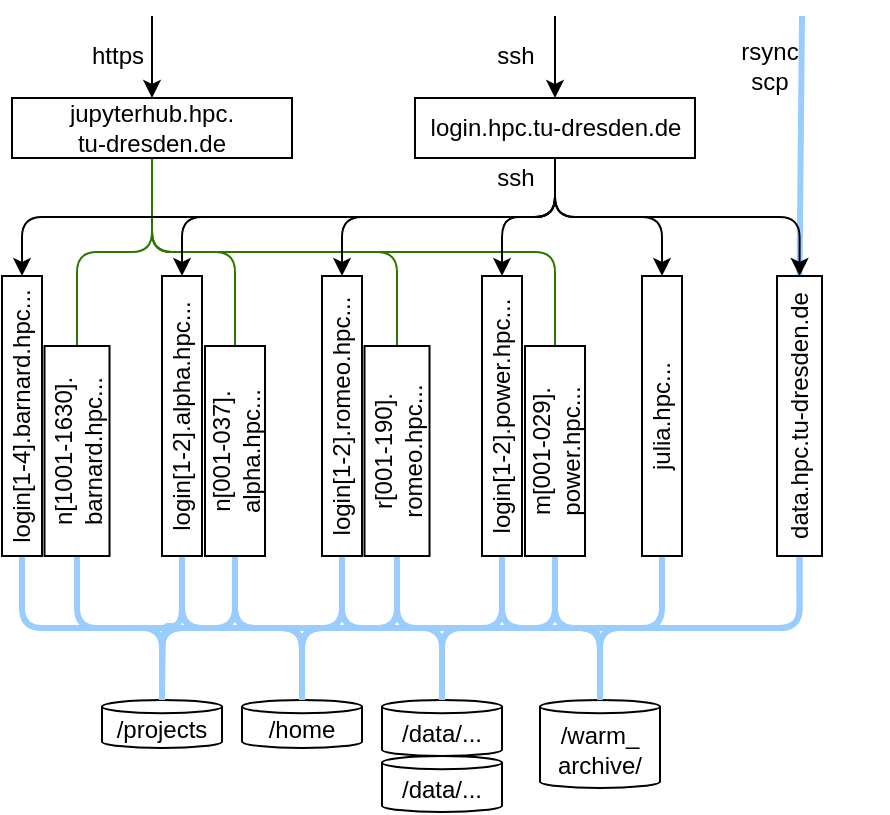 <mxfile version="20.8.16" type="device"><diagram name="Seite-1" id="tXkwnWAt3AUjisLzzv1-"><mxGraphModel dx="1181" dy="693" grid="1" gridSize="10" guides="1" tooltips="1" connect="1" arrows="1" fold="1" page="1" pageScale="1" pageWidth="1169" pageHeight="827" math="0" shadow="0"><root><mxCell id="0"/><mxCell id="1" parent="0"/><mxCell id="OZxgZgig3jObRURa0Q5L-88" value="" style="endArrow=none;html=1;rounded=1;strokeColor=#99CCFF;strokeWidth=3;exitX=1;exitY=0.5;exitDx=0;exitDy=0;fillColor=#1ba1e2;" edge="1" parent="1" source="OZxgZgig3jObRURa0Q5L-20"><mxGeometry width="50" height="50" relative="1" as="geometry"><mxPoint x="598.46" y="140" as="sourcePoint"/><mxPoint x="600" y="50" as="targetPoint"/></mxGeometry></mxCell><mxCell id="OZxgZgig3jObRURa0Q5L-78" style="edgeStyle=orthogonalEdgeStyle;rounded=1;orthogonalLoop=1;jettySize=auto;html=1;exitX=0.5;exitY=1;exitDx=0;exitDy=0;strokeColor=#2D7600;strokeWidth=1;startArrow=none;startFill=0;endArrow=none;endFill=0;fillColor=#60a917;" edge="1" parent="1" source="OZxgZgig3jObRURa0Q5L-75" target="OZxgZgig3jObRURa0Q5L-35"><mxGeometry relative="1" as="geometry"/></mxCell><mxCell id="OZxgZgig3jObRURa0Q5L-79" style="edgeStyle=orthogonalEdgeStyle;rounded=1;orthogonalLoop=1;jettySize=auto;html=1;exitX=0.5;exitY=1;exitDx=0;exitDy=0;strokeColor=#2D7600;strokeWidth=1;startArrow=none;startFill=0;endArrow=none;endFill=0;fillColor=#60a917;" edge="1" parent="1" source="OZxgZgig3jObRURa0Q5L-75" target="OZxgZgig3jObRURa0Q5L-36"><mxGeometry relative="1" as="geometry"/></mxCell><mxCell id="OZxgZgig3jObRURa0Q5L-80" style="edgeStyle=orthogonalEdgeStyle;rounded=1;orthogonalLoop=1;jettySize=auto;html=1;exitX=0.5;exitY=1;exitDx=0;exitDy=0;strokeColor=#2D7600;strokeWidth=1;startArrow=none;startFill=0;endArrow=none;endFill=0;fillColor=#60a917;" edge="1" parent="1" source="OZxgZgig3jObRURa0Q5L-75" target="OZxgZgig3jObRURa0Q5L-33"><mxGeometry relative="1" as="geometry"/></mxCell><mxCell id="OZxgZgig3jObRURa0Q5L-81" style="edgeStyle=orthogonalEdgeStyle;rounded=1;orthogonalLoop=1;jettySize=auto;html=1;exitX=0.5;exitY=1;exitDx=0;exitDy=0;entryX=1;entryY=0.5;entryDx=0;entryDy=0;strokeColor=#2D7600;strokeWidth=1;startArrow=none;startFill=0;endArrow=none;endFill=0;fillColor=#60a917;" edge="1" parent="1" source="OZxgZgig3jObRURa0Q5L-75" target="OZxgZgig3jObRURa0Q5L-34"><mxGeometry relative="1" as="geometry"/></mxCell><mxCell id="OZxgZgig3jObRURa0Q5L-63" value="/data/..." style="shape=cylinder3;whiteSpace=wrap;html=1;boundedLbl=1;backgroundOutline=1;size=3.31;" vertex="1" parent="1"><mxGeometry x="390" y="420" width="60" height="28" as="geometry"/></mxCell><mxCell id="OZxgZgig3jObRURa0Q5L-21" style="edgeStyle=orthogonalEdgeStyle;rounded=1;orthogonalLoop=1;jettySize=auto;html=1;exitX=0.5;exitY=1;exitDx=0;exitDy=0;entryX=1;entryY=0.5;entryDx=0;entryDy=0;strokeWidth=1;" edge="1" parent="1" source="OZxgZgig3jObRURa0Q5L-1" target="OZxgZgig3jObRURa0Q5L-2"><mxGeometry relative="1" as="geometry"/></mxCell><mxCell id="OZxgZgig3jObRURa0Q5L-22" style="edgeStyle=orthogonalEdgeStyle;rounded=1;orthogonalLoop=1;jettySize=auto;html=1;exitX=0.5;exitY=1;exitDx=0;exitDy=0;entryX=1;entryY=0.5;entryDx=0;entryDy=0;strokeWidth=1;" edge="1" parent="1" source="OZxgZgig3jObRURa0Q5L-1" target="OZxgZgig3jObRURa0Q5L-3"><mxGeometry relative="1" as="geometry"/></mxCell><mxCell id="OZxgZgig3jObRURa0Q5L-23" style="edgeStyle=orthogonalEdgeStyle;rounded=1;orthogonalLoop=1;jettySize=auto;html=1;exitX=0.5;exitY=1;exitDx=0;exitDy=0;entryX=1;entryY=0.5;entryDx=0;entryDy=0;strokeWidth=1;" edge="1" parent="1" source="OZxgZgig3jObRURa0Q5L-1" target="OZxgZgig3jObRURa0Q5L-4"><mxGeometry relative="1" as="geometry"/></mxCell><mxCell id="OZxgZgig3jObRURa0Q5L-24" style="edgeStyle=orthogonalEdgeStyle;rounded=1;orthogonalLoop=1;jettySize=auto;html=1;exitX=0.5;exitY=1;exitDx=0;exitDy=0;entryX=1;entryY=0.5;entryDx=0;entryDy=0;strokeWidth=1;" edge="1" parent="1" source="OZxgZgig3jObRURa0Q5L-1" target="OZxgZgig3jObRURa0Q5L-5"><mxGeometry relative="1" as="geometry"/></mxCell><mxCell id="OZxgZgig3jObRURa0Q5L-25" style="edgeStyle=orthogonalEdgeStyle;rounded=1;orthogonalLoop=1;jettySize=auto;html=1;exitX=0.5;exitY=1;exitDx=0;exitDy=0;entryX=1;entryY=0.5;entryDx=0;entryDy=0;strokeWidth=1;" edge="1" parent="1" source="OZxgZgig3jObRURa0Q5L-1" target="OZxgZgig3jObRURa0Q5L-6"><mxGeometry relative="1" as="geometry"/></mxCell><mxCell id="OZxgZgig3jObRURa0Q5L-38" style="edgeStyle=orthogonalEdgeStyle;rounded=1;orthogonalLoop=1;jettySize=auto;html=1;exitX=0.5;exitY=1;exitDx=0;exitDy=0;strokeWidth=1;" edge="1" parent="1" source="OZxgZgig3jObRURa0Q5L-1" target="OZxgZgig3jObRURa0Q5L-20"><mxGeometry relative="1" as="geometry"/></mxCell><mxCell id="OZxgZgig3jObRURa0Q5L-1" value="login.hpc.tu-dresden.de" style="rounded=0;whiteSpace=wrap;html=1;" vertex="1" parent="1"><mxGeometry x="406.5" y="91" width="140" height="30" as="geometry"/></mxCell><mxCell id="OZxgZgig3jObRURa0Q5L-12" value="ssh" style="text;html=1;strokeColor=none;fillColor=none;align=center;verticalAlign=middle;whiteSpace=wrap;rounded=0;" vertex="1" parent="1"><mxGeometry x="441.5" y="121" width="30" height="20" as="geometry"/></mxCell><mxCell id="OZxgZgig3jObRURa0Q5L-16" value="/projects" style="shape=cylinder3;whiteSpace=wrap;html=1;boundedLbl=1;backgroundOutline=1;size=3.31;" vertex="1" parent="1"><mxGeometry x="250" y="392" width="60" height="24" as="geometry"/></mxCell><mxCell id="OZxgZgig3jObRURa0Q5L-17" value="/home" style="shape=cylinder3;whiteSpace=wrap;html=1;boundedLbl=1;backgroundOutline=1;size=3.31;" vertex="1" parent="1"><mxGeometry x="320" y="392" width="60" height="24" as="geometry"/></mxCell><mxCell id="OZxgZgig3jObRURa0Q5L-18" value="/data/..." style="shape=cylinder3;whiteSpace=wrap;html=1;boundedLbl=1;backgroundOutline=1;size=3.31;" vertex="1" parent="1"><mxGeometry x="390" y="392" width="60" height="28" as="geometry"/></mxCell><mxCell id="OZxgZgig3jObRURa0Q5L-19" value="/warm_&lt;br&gt;archive/" style="shape=cylinder3;whiteSpace=wrap;html=1;boundedLbl=1;backgroundOutline=1;size=3.31;" vertex="1" parent="1"><mxGeometry x="469" y="392" width="60" height="44" as="geometry"/></mxCell><mxCell id="OZxgZgig3jObRURa0Q5L-45" style="edgeStyle=orthogonalEdgeStyle;rounded=1;orthogonalLoop=1;jettySize=auto;html=1;exitX=0;exitY=0.5;exitDx=0;exitDy=0;entryX=0.5;entryY=0;entryDx=0;entryDy=0;entryPerimeter=0;strokeWidth=3;endArrow=none;endFill=0;strokeColor=#99CCFF;" edge="1" parent="1" source="OZxgZgig3jObRURa0Q5L-20" target="OZxgZgig3jObRURa0Q5L-17"><mxGeometry relative="1" as="geometry"/></mxCell><mxCell id="OZxgZgig3jObRURa0Q5L-52" style="edgeStyle=orthogonalEdgeStyle;rounded=1;orthogonalLoop=1;jettySize=auto;html=1;exitX=0;exitY=0.5;exitDx=0;exitDy=0;strokeWidth=3;endArrow=none;endFill=0;strokeColor=#99CCFF;" edge="1" parent="1" source="OZxgZgig3jObRURa0Q5L-20" target="OZxgZgig3jObRURa0Q5L-19"><mxGeometry relative="1" as="geometry"/></mxCell><mxCell id="OZxgZgig3jObRURa0Q5L-20" value="data.hpc.tu-dresden.de" style="rounded=0;whiteSpace=wrap;html=1;rotation=-90;" vertex="1" parent="1"><mxGeometry x="528.75" y="238.75" width="140" height="22.5" as="geometry"/></mxCell><mxCell id="OZxgZgig3jObRURa0Q5L-26" value="" style="shape=image;verticalLabelPosition=bottom;labelBackgroundColor=default;verticalAlign=top;aspect=fixed;imageAspect=0;image=https://upload.wikimedia.org/wikipedia/commons/3/3a/Slurm_logo.svg;" vertex="1" parent="1"><mxGeometry x="221.23" y="181" width="32.77" height="30" as="geometry"/></mxCell><mxCell id="OZxgZgig3jObRURa0Q5L-56" style="edgeStyle=orthogonalEdgeStyle;rounded=1;orthogonalLoop=1;jettySize=auto;html=1;exitX=0;exitY=0.5;exitDx=0;exitDy=0;entryX=0.5;entryY=0;entryDx=0;entryDy=0;entryPerimeter=0;strokeWidth=3;endArrow=none;endFill=0;strokeColor=#99CCFF;" edge="1" parent="1" source="OZxgZgig3jObRURa0Q5L-2" target="OZxgZgig3jObRURa0Q5L-16"><mxGeometry relative="1" as="geometry"/></mxCell><mxCell id="OZxgZgig3jObRURa0Q5L-2" value="login[1-4].barnard.hpc..." style="rounded=0;whiteSpace=wrap;html=1;rotation=-90;" vertex="1" parent="1"><mxGeometry x="140" y="240" width="140" height="20" as="geometry"/></mxCell><mxCell id="OZxgZgig3jObRURa0Q5L-43" style="edgeStyle=orthogonalEdgeStyle;rounded=1;orthogonalLoop=1;jettySize=auto;html=1;exitX=0;exitY=0.5;exitDx=0;exitDy=0;entryX=0.5;entryY=0;entryDx=0;entryDy=0;entryPerimeter=0;strokeWidth=3;endArrow=none;endFill=0;strokeColor=#99CCFF;" edge="1" parent="1" source="OZxgZgig3jObRURa0Q5L-3" target="OZxgZgig3jObRURa0Q5L-17"><mxGeometry relative="1" as="geometry"/></mxCell><mxCell id="OZxgZgig3jObRURa0Q5L-62" style="edgeStyle=orthogonalEdgeStyle;rounded=1;orthogonalLoop=1;jettySize=auto;html=1;exitX=0;exitY=0.5;exitDx=0;exitDy=0;strokeWidth=3;endArrow=none;endFill=0;strokeColor=#99CCFF;" edge="1" parent="1" source="OZxgZgig3jObRURa0Q5L-3" target="OZxgZgig3jObRURa0Q5L-17"><mxGeometry relative="1" as="geometry"/></mxCell><mxCell id="OZxgZgig3jObRURa0Q5L-91" style="edgeStyle=orthogonalEdgeStyle;rounded=1;orthogonalLoop=1;jettySize=auto;html=1;exitX=0;exitY=0.5;exitDx=0;exitDy=0;strokeColor=#99CCFF;strokeWidth=3;startArrow=none;startFill=0;endArrow=none;endFill=0;" edge="1" parent="1" source="OZxgZgig3jObRURa0Q5L-3"><mxGeometry relative="1" as="geometry"><mxPoint x="280" y="390" as="targetPoint"/></mxGeometry></mxCell><mxCell id="OZxgZgig3jObRURa0Q5L-3" value="login[1-2].alpha.hpc..." style="rounded=0;whiteSpace=wrap;html=1;rotation=-90;" vertex="1" parent="1"><mxGeometry x="220" y="240" width="140" height="20" as="geometry"/></mxCell><mxCell id="OZxgZgig3jObRURa0Q5L-50" style="edgeStyle=orthogonalEdgeStyle;rounded=1;orthogonalLoop=1;jettySize=auto;html=1;exitX=0;exitY=0.5;exitDx=0;exitDy=0;strokeWidth=3;endArrow=none;endFill=0;strokeColor=#99CCFF;" edge="1" parent="1" source="OZxgZgig3jObRURa0Q5L-4" target="OZxgZgig3jObRURa0Q5L-18"><mxGeometry relative="1" as="geometry"/></mxCell><mxCell id="OZxgZgig3jObRURa0Q5L-55" style="edgeStyle=orthogonalEdgeStyle;rounded=1;orthogonalLoop=1;jettySize=auto;html=1;exitX=0;exitY=0.5;exitDx=0;exitDy=0;entryX=0.5;entryY=0;entryDx=0;entryDy=0;entryPerimeter=0;strokeWidth=3;endArrow=none;endFill=0;strokeColor=#99CCFF;" edge="1" parent="1" source="OZxgZgig3jObRURa0Q5L-4" target="OZxgZgig3jObRURa0Q5L-16"><mxGeometry relative="1" as="geometry"/></mxCell><mxCell id="OZxgZgig3jObRURa0Q5L-4" value="login[1-2].romeo.hpc..." style="rounded=0;whiteSpace=wrap;html=1;rotation=-90;" vertex="1" parent="1"><mxGeometry x="300" y="240" width="140" height="20" as="geometry"/></mxCell><mxCell id="OZxgZgig3jObRURa0Q5L-53" style="edgeStyle=orthogonalEdgeStyle;rounded=1;orthogonalLoop=1;jettySize=auto;html=1;exitX=0;exitY=0.5;exitDx=0;exitDy=0;entryX=0.5;entryY=0;entryDx=0;entryDy=0;entryPerimeter=0;strokeWidth=3;endArrow=none;endFill=0;strokeColor=#99CCFF;" edge="1" parent="1" source="OZxgZgig3jObRURa0Q5L-5" target="OZxgZgig3jObRURa0Q5L-18"><mxGeometry relative="1" as="geometry"/></mxCell><mxCell id="OZxgZgig3jObRURa0Q5L-59" style="edgeStyle=orthogonalEdgeStyle;rounded=1;orthogonalLoop=1;jettySize=auto;html=1;exitX=0;exitY=0.5;exitDx=0;exitDy=0;strokeWidth=3;endArrow=none;endFill=0;strokeColor=#99CCFF;" edge="1" parent="1" source="OZxgZgig3jObRURa0Q5L-5" target="OZxgZgig3jObRURa0Q5L-19"><mxGeometry relative="1" as="geometry"/></mxCell><mxCell id="OZxgZgig3jObRURa0Q5L-5" value="login[1-2].power.hpc..." style="rounded=0;whiteSpace=wrap;html=1;rotation=-90;" vertex="1" parent="1"><mxGeometry x="380" y="240" width="140" height="20" as="geometry"/></mxCell><mxCell id="OZxgZgig3jObRURa0Q5L-47" style="edgeStyle=orthogonalEdgeStyle;rounded=1;orthogonalLoop=1;jettySize=auto;html=1;exitX=0;exitY=0.5;exitDx=0;exitDy=0;strokeWidth=3;endArrow=none;endFill=0;strokeColor=#99CCFF;" edge="1" parent="1" source="OZxgZgig3jObRURa0Q5L-6" target="OZxgZgig3jObRURa0Q5L-17"><mxGeometry relative="1" as="geometry"/></mxCell><mxCell id="OZxgZgig3jObRURa0Q5L-6" value="julia.hpc..." style="rounded=0;whiteSpace=wrap;html=1;rotation=-90;" vertex="1" parent="1"><mxGeometry x="460" y="240" width="140" height="20" as="geometry"/></mxCell><mxCell id="OZxgZgig3jObRURa0Q5L-27" value="" style="shape=image;verticalLabelPosition=bottom;labelBackgroundColor=default;verticalAlign=top;aspect=fixed;imageAspect=0;image=https://upload.wikimedia.org/wikipedia/commons/3/3a/Slurm_logo.svg;" vertex="1" parent="1"><mxGeometry x="301" y="181" width="32.77" height="30" as="geometry"/></mxCell><mxCell id="OZxgZgig3jObRURa0Q5L-28" value="" style="shape=image;verticalLabelPosition=bottom;labelBackgroundColor=default;verticalAlign=top;aspect=fixed;imageAspect=0;image=https://upload.wikimedia.org/wikipedia/commons/3/3a/Slurm_logo.svg;" vertex="1" parent="1"><mxGeometry x="381" y="181" width="32.77" height="30" as="geometry"/></mxCell><mxCell id="OZxgZgig3jObRURa0Q5L-29" value="" style="shape=image;verticalLabelPosition=bottom;labelBackgroundColor=default;verticalAlign=top;aspect=fixed;imageAspect=0;image=https://upload.wikimedia.org/wikipedia/commons/3/3a/Slurm_logo.svg;" vertex="1" parent="1"><mxGeometry x="461" y="181" width="32.77" height="30" as="geometry"/></mxCell><mxCell id="OZxgZgig3jObRURa0Q5L-30" value="" style="shape=image;verticalLabelPosition=bottom;labelBackgroundColor=default;verticalAlign=top;aspect=fixed;imageAspect=0;image=https://upload.wikimedia.org/wikipedia/commons/3/3a/Slurm_logo.svg;" vertex="1" parent="1"><mxGeometry x="541" y="181" width="32.77" height="30" as="geometry"/></mxCell><mxCell id="OZxgZgig3jObRURa0Q5L-31" value="" style="shape=image;verticalLabelPosition=bottom;labelBackgroundColor=default;verticalAlign=top;aspect=fixed;imageAspect=0;image=https://upload.wikimedia.org/wikipedia/commons/3/3a/Slurm_logo.svg;" vertex="1" parent="1"><mxGeometry x="610" y="181" width="32.77" height="30" as="geometry"/></mxCell><mxCell id="OZxgZgig3jObRURa0Q5L-44" style="edgeStyle=orthogonalEdgeStyle;rounded=1;orthogonalLoop=1;jettySize=auto;html=1;exitX=0;exitY=0.5;exitDx=0;exitDy=0;entryX=0.5;entryY=0;entryDx=0;entryDy=0;entryPerimeter=0;strokeWidth=3;endArrow=none;endFill=0;strokeColor=#99CCFF;" edge="1" parent="1" source="OZxgZgig3jObRURa0Q5L-33" target="OZxgZgig3jObRURa0Q5L-17"><mxGeometry relative="1" as="geometry"/></mxCell><mxCell id="OZxgZgig3jObRURa0Q5L-61" style="edgeStyle=orthogonalEdgeStyle;rounded=1;orthogonalLoop=1;jettySize=auto;html=1;exitX=0;exitY=0.5;exitDx=0;exitDy=0;strokeWidth=3;endArrow=none;endFill=0;strokeColor=#99CCFF;" edge="1" parent="1" source="OZxgZgig3jObRURa0Q5L-33" target="OZxgZgig3jObRURa0Q5L-19"><mxGeometry relative="1" as="geometry"/></mxCell><mxCell id="OZxgZgig3jObRURa0Q5L-90" style="edgeStyle=orthogonalEdgeStyle;rounded=1;orthogonalLoop=1;jettySize=auto;html=1;exitX=0;exitY=0.5;exitDx=0;exitDy=0;entryX=0.5;entryY=0;entryDx=0;entryDy=0;entryPerimeter=0;strokeColor=#99CCFF;strokeWidth=3;startArrow=none;startFill=0;endArrow=none;endFill=0;" edge="1" parent="1" source="OZxgZgig3jObRURa0Q5L-33" target="OZxgZgig3jObRURa0Q5L-16"><mxGeometry relative="1" as="geometry"/></mxCell><mxCell id="OZxgZgig3jObRURa0Q5L-33" value="n[001-037].&lt;br&gt;alpha.hpc..." style="rounded=0;whiteSpace=wrap;html=1;rotation=-90;" vertex="1" parent="1"><mxGeometry x="264" y="252.5" width="105" height="30" as="geometry"/></mxCell><mxCell id="OZxgZgig3jObRURa0Q5L-42" style="edgeStyle=orthogonalEdgeStyle;rounded=1;orthogonalLoop=1;jettySize=auto;html=1;exitX=0;exitY=0.5;exitDx=0;exitDy=0;strokeWidth=3;endArrow=none;endFill=0;fillColor=#dae8fc;strokeColor=#99CCFF;" edge="1" parent="1" source="OZxgZgig3jObRURa0Q5L-34" target="OZxgZgig3jObRURa0Q5L-17"><mxGeometry relative="1" as="geometry"/></mxCell><mxCell id="OZxgZgig3jObRURa0Q5L-34" value="n[1001-1630].&lt;br&gt;barnard.hpc..." style="rounded=0;whiteSpace=wrap;html=1;rotation=-90;" vertex="1" parent="1"><mxGeometry x="185" y="251.25" width="105" height="32.5" as="geometry"/></mxCell><mxCell id="OZxgZgig3jObRURa0Q5L-48" style="edgeStyle=orthogonalEdgeStyle;rounded=1;orthogonalLoop=1;jettySize=auto;html=1;exitX=0;exitY=0.5;exitDx=0;exitDy=0;entryX=0.5;entryY=0;entryDx=0;entryDy=0;entryPerimeter=0;strokeWidth=3;endArrow=none;endFill=0;strokeColor=#99CCFF;" edge="1" parent="1" source="OZxgZgig3jObRURa0Q5L-35" target="OZxgZgig3jObRURa0Q5L-16"><mxGeometry relative="1" as="geometry"/></mxCell><mxCell id="OZxgZgig3jObRURa0Q5L-58" style="edgeStyle=orthogonalEdgeStyle;rounded=1;orthogonalLoop=1;jettySize=auto;html=1;exitX=0;exitY=0.5;exitDx=0;exitDy=0;entryX=0.5;entryY=0;entryDx=0;entryDy=0;entryPerimeter=0;strokeWidth=3;endArrow=none;endFill=0;strokeColor=#99CCFF;" edge="1" parent="1" source="OZxgZgig3jObRURa0Q5L-35" target="OZxgZgig3jObRURa0Q5L-19"><mxGeometry relative="1" as="geometry"/></mxCell><mxCell id="OZxgZgig3jObRURa0Q5L-35" value="m[001-029].&lt;br&gt;power.hpc..." style="rounded=0;whiteSpace=wrap;html=1;rotation=-90;" vertex="1" parent="1"><mxGeometry x="424" y="252.5" width="105" height="30" as="geometry"/></mxCell><mxCell id="OZxgZgig3jObRURa0Q5L-57" style="edgeStyle=orthogonalEdgeStyle;rounded=1;orthogonalLoop=1;jettySize=auto;html=1;exitX=0;exitY=0.5;exitDx=0;exitDy=0;strokeWidth=3;endArrow=none;endFill=0;strokeColor=#99CCFF;" edge="1" parent="1" source="OZxgZgig3jObRURa0Q5L-36" target="OZxgZgig3jObRURa0Q5L-19"><mxGeometry relative="1" as="geometry"/></mxCell><mxCell id="OZxgZgig3jObRURa0Q5L-60" style="edgeStyle=orthogonalEdgeStyle;rounded=1;orthogonalLoop=1;jettySize=auto;html=1;exitX=0;exitY=0.5;exitDx=0;exitDy=0;entryX=0.5;entryY=0;entryDx=0;entryDy=0;entryPerimeter=0;strokeWidth=3;endArrow=none;endFill=0;strokeColor=#99CCFF;" edge="1" parent="1" source="OZxgZgig3jObRURa0Q5L-36" target="OZxgZgig3jObRURa0Q5L-17"><mxGeometry relative="1" as="geometry"/></mxCell><mxCell id="OZxgZgig3jObRURa0Q5L-36" value="r[001-190].&lt;br&gt;romeo.hpc..." style="rounded=0;whiteSpace=wrap;html=1;rotation=-90;" vertex="1" parent="1"><mxGeometry x="345" y="251.25" width="105" height="32.5" as="geometry"/></mxCell><mxCell id="OZxgZgig3jObRURa0Q5L-75" value="jupyterhub.hpc.&lt;br&gt;tu-dresden.de" style="rounded=0;whiteSpace=wrap;html=1;" vertex="1" parent="1"><mxGeometry x="205" y="91" width="140" height="30" as="geometry"/></mxCell><mxCell id="OZxgZgig3jObRURa0Q5L-83" value="" style="endArrow=classic;html=1;rounded=1;strokeColor=#000000;strokeWidth=1;entryX=0.5;entryY=0;entryDx=0;entryDy=0;" edge="1" parent="1" target="OZxgZgig3jObRURa0Q5L-1"><mxGeometry width="50" height="50" relative="1" as="geometry"><mxPoint x="476.5" y="50" as="sourcePoint"/><mxPoint x="441.5" y="20" as="targetPoint"/></mxGeometry></mxCell><mxCell id="OZxgZgig3jObRURa0Q5L-84" value="" style="endArrow=classic;html=1;rounded=1;strokeColor=#000000;strokeWidth=1;" edge="1" parent="1" target="OZxgZgig3jObRURa0Q5L-75"><mxGeometry width="50" height="50" relative="1" as="geometry"><mxPoint x="275" y="50" as="sourcePoint"/><mxPoint x="273" y="91" as="targetPoint"/></mxGeometry></mxCell><mxCell id="OZxgZgig3jObRURa0Q5L-85" value="ssh" style="text;html=1;strokeColor=none;fillColor=none;align=center;verticalAlign=middle;whiteSpace=wrap;rounded=0;" vertex="1" parent="1"><mxGeometry x="441.5" y="60" width="30" height="20" as="geometry"/></mxCell><mxCell id="OZxgZgig3jObRURa0Q5L-86" value="https" style="text;html=1;strokeColor=none;fillColor=none;align=center;verticalAlign=middle;whiteSpace=wrap;rounded=0;" vertex="1" parent="1"><mxGeometry x="243" y="60" width="30" height="20" as="geometry"/></mxCell><mxCell id="OZxgZgig3jObRURa0Q5L-87" value="rsync&lt;br&gt;scp" style="text;html=1;strokeColor=none;fillColor=none;align=center;verticalAlign=middle;whiteSpace=wrap;rounded=0;" vertex="1" parent="1"><mxGeometry x="569" y="65" width="30" height="20" as="geometry"/></mxCell></root></mxGraphModel></diagram></mxfile>